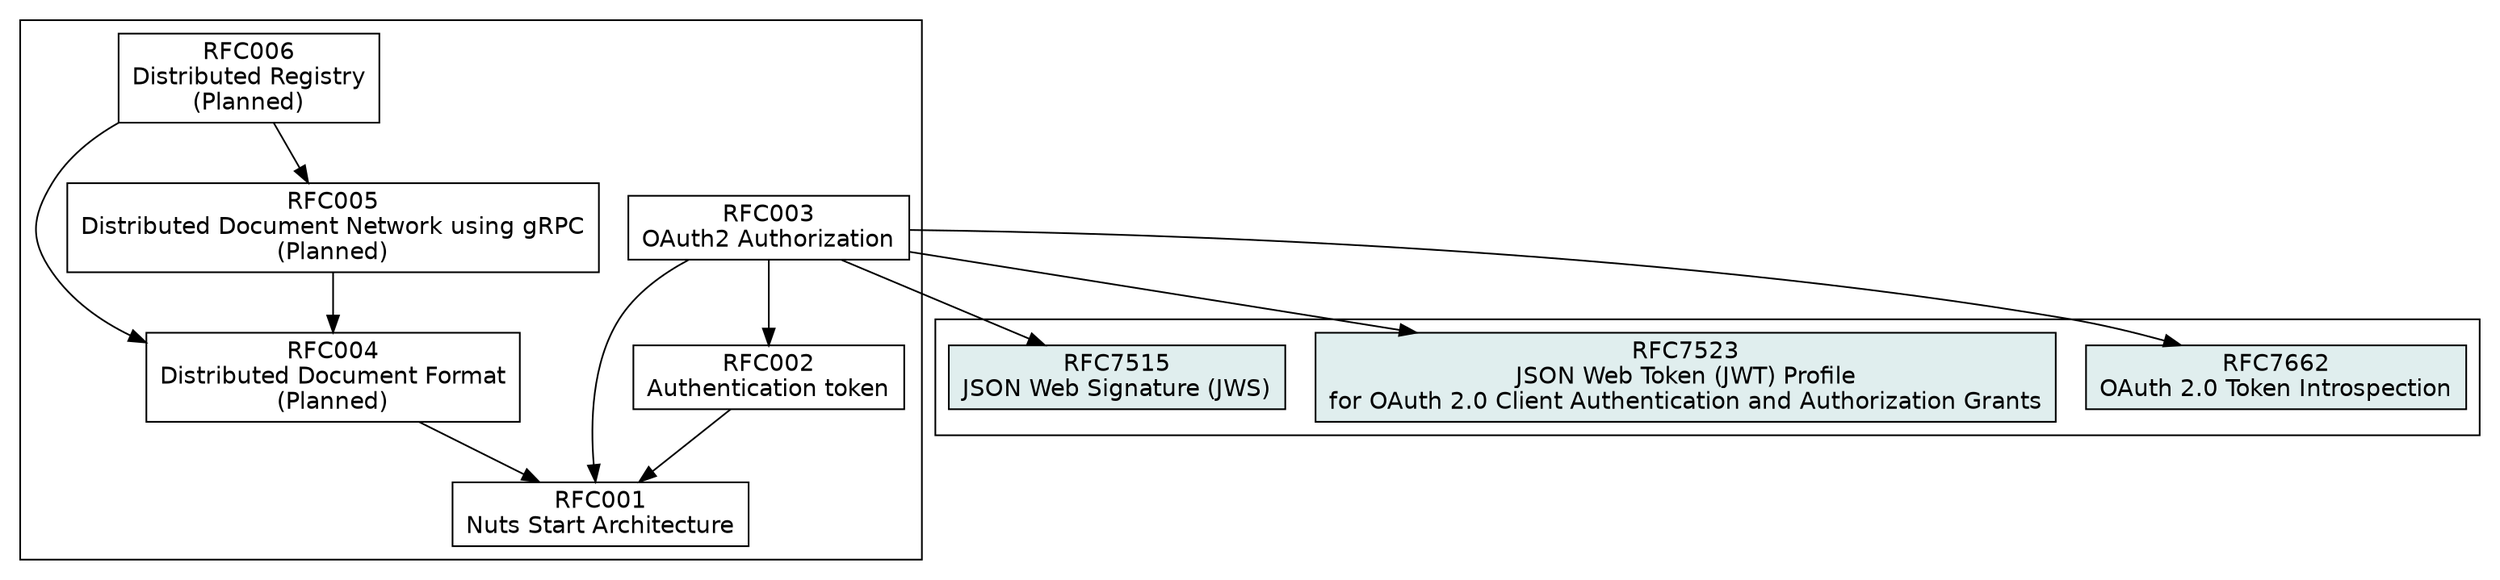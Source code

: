 digraph D {
    graph [fontname = "helvetica"];
    node [fontname = "helvetica",shape=box];
    edge [fontname = "helvetica"];
    root = RFC001;
    overlap = false;

    // Internal RFCs
    subgraph cluster_internal {
        RFC001 [label = "RFC001\nNuts Start Architecture",href = "rfc001-nuts-start-architecture"];
        RFC002 [label = "RFC002\nAuthentication token",href = "rfc002-authentication-token"];
        RFC003 [label = "RFC003\nOAuth2 Authorization",href = "rfc003-oauth2-authorization"];
        RFC004 [label = "RFC004\nDistributed Document Format\n(Planned)",href = "rfc004-distributed-document-format"];
        RFC005 [label = "RFC005\nDistributed Document Network using gRPC\n(Planned)",href = "rfc005-distributed-document-network-grpc"];
        RFC006 [label = "RFC006\nDistributed Registry\n(Planned)",href = "rfc006-distributed-registry"];
    }

    // External RFCs
    subgraph cluster_external {
        RFC7662_EXT [label = "RFC7662\nOAuth 2.0 Token Introspection", fillcolor=azure2, style=filled, href = "https://tools.ietf.org/html/rfc7662"]
        RFC7523_EXT [label = "RFC7523\nJSON Web Token (JWT) Profile\nfor OAuth 2.0 Client Authentication and Authorization Grants", fillcolor=azure2, style=filled, href = "https://tools.ietf.org/html/rfc7523"]
        RFC7515_EXT [label = "RFC7515\nJSON Web Signature (JWS)", fillcolor=azure2, style=filled, href = "https://tools.ietf.org/html/rfc7515"]
    }

    RFC002 -> RFC001

    RFC003 -> RFC001
    RFC003 -> RFC002
    RFC003 -> RFC7662_EXT
    RFC003 -> RFC7523_EXT
    RFC003 -> RFC7515_EXT

    RFC004 -> RFC001

    RFC005 -> RFC004

    RFC006 -> RFC004
    RFC006 -> RFC005
}